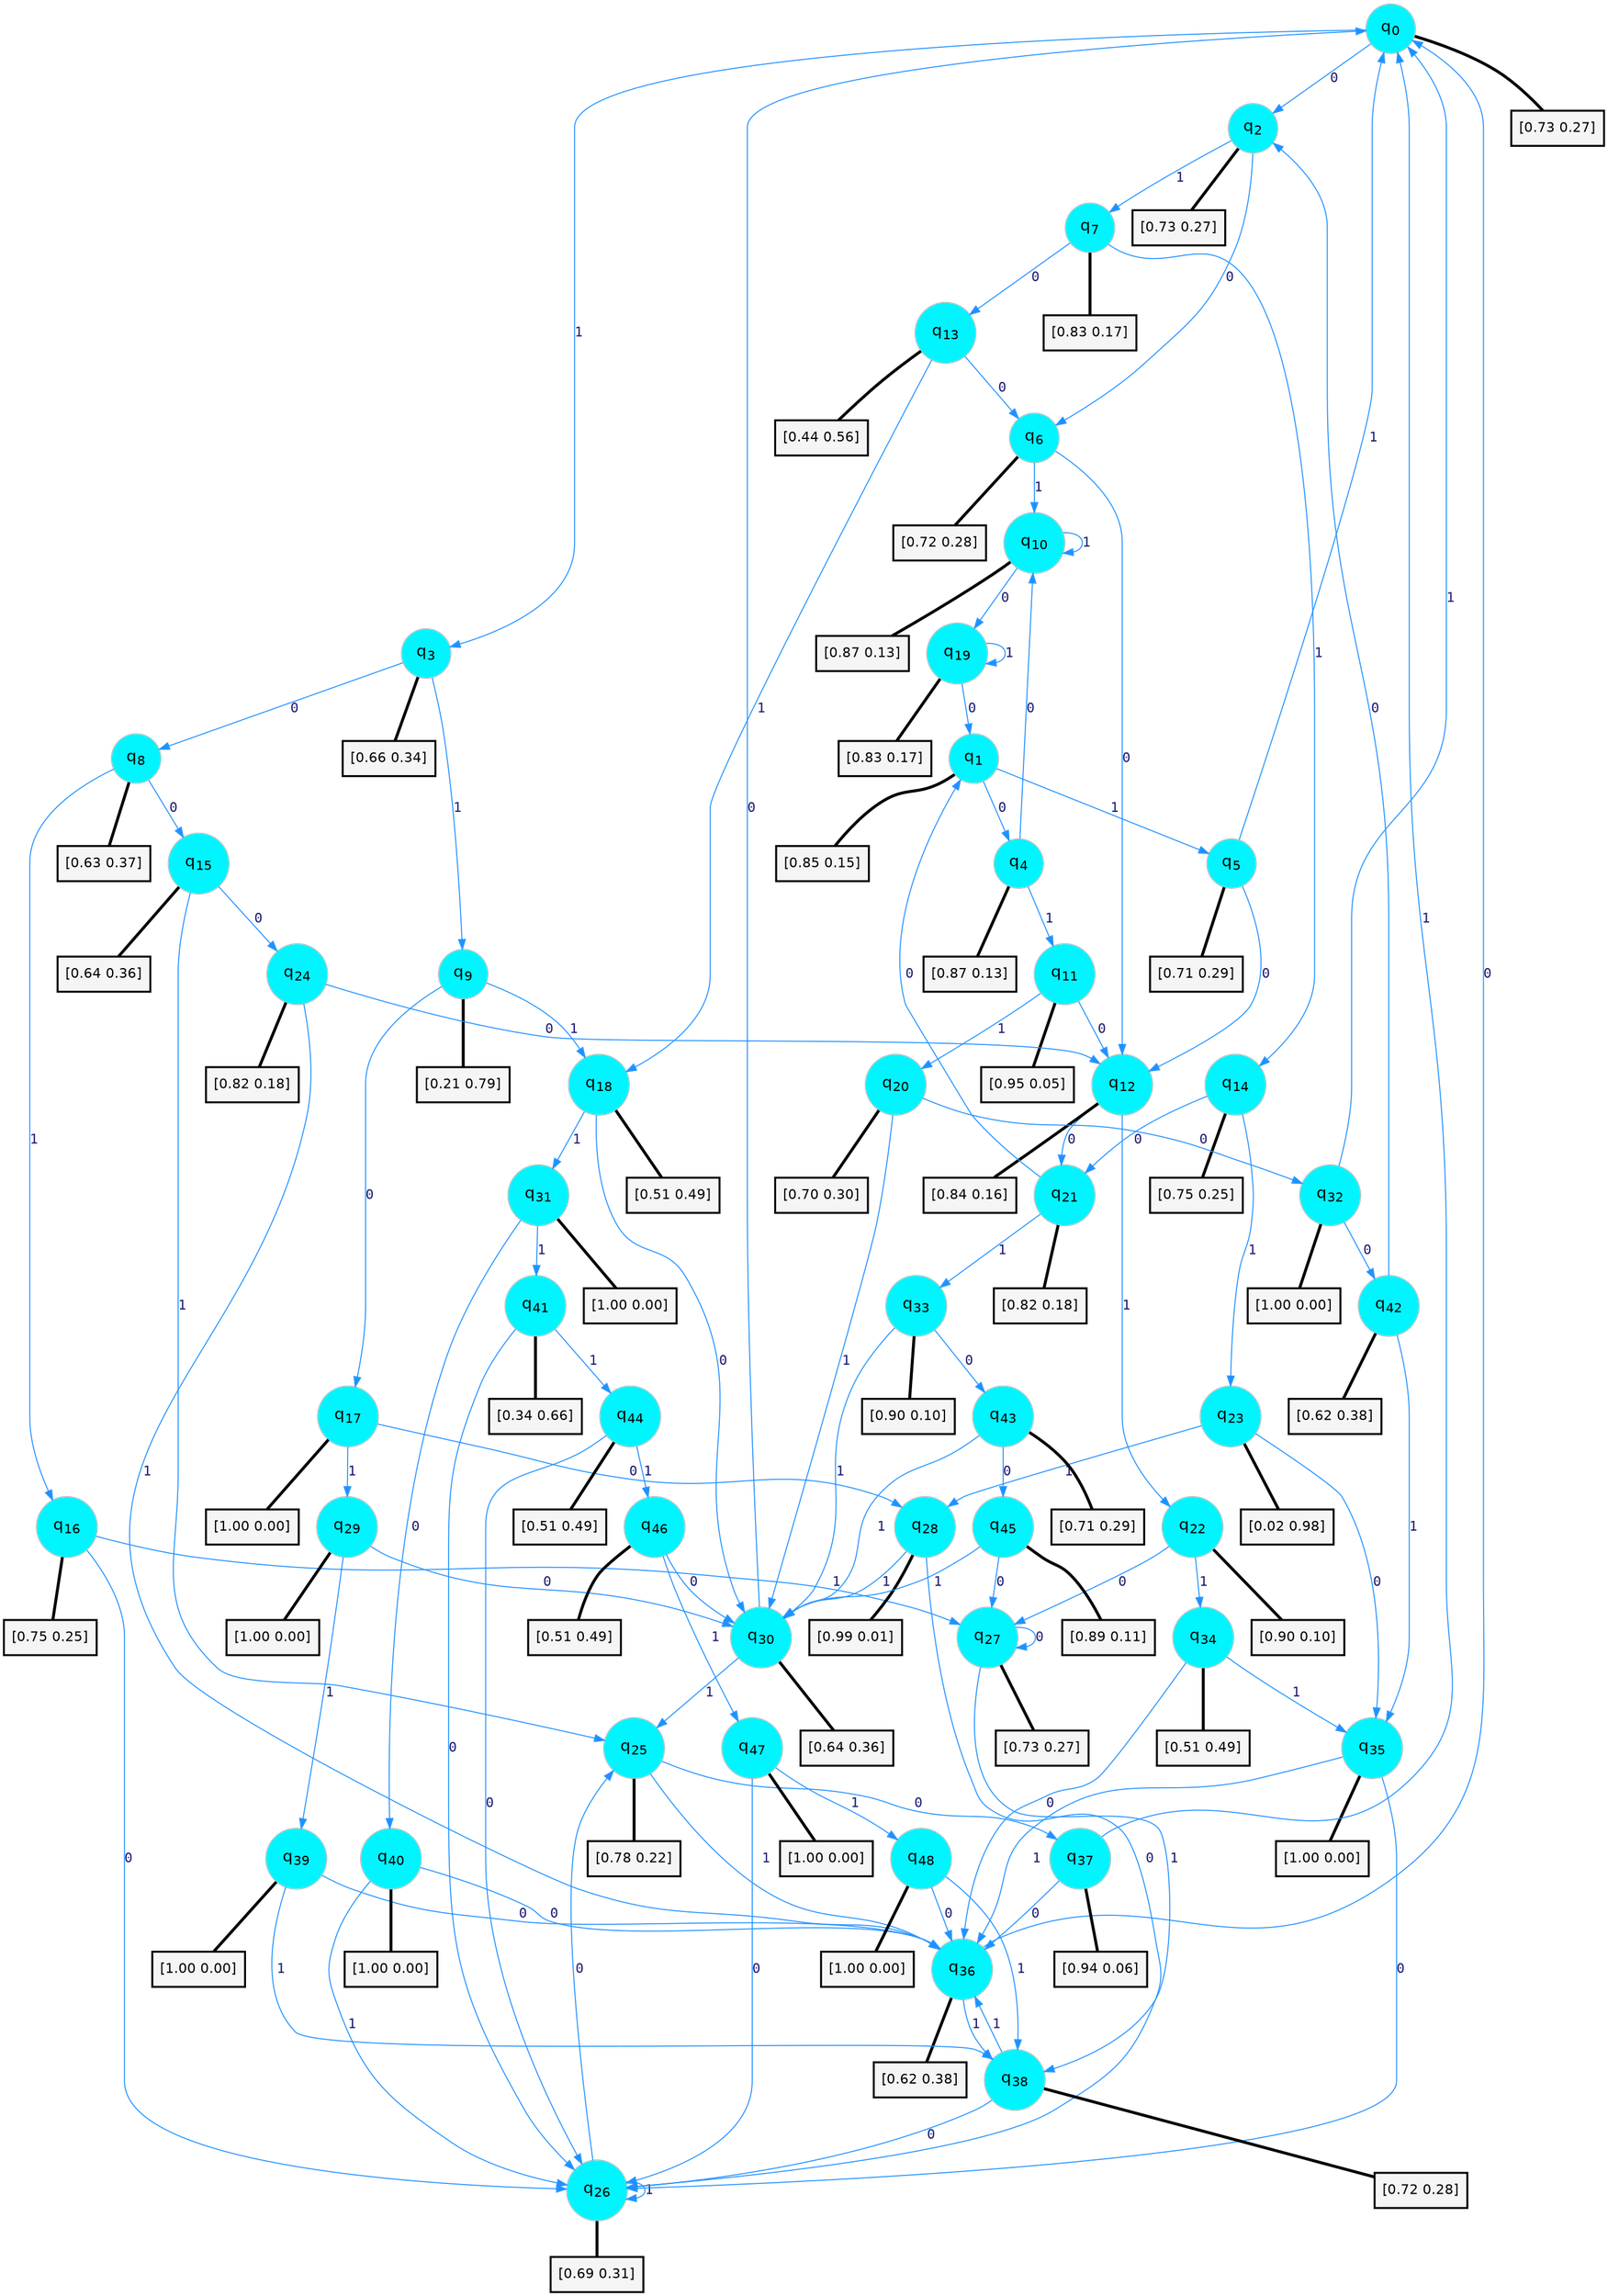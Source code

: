 digraph G {
graph [
bgcolor=transparent, dpi=300, rankdir=TD, size="40,25"];
node [
color=gray, fillcolor=turquoise1, fontcolor=black, fontname=Helvetica, fontsize=16, fontweight=bold, shape=circle, style=filled];
edge [
arrowsize=1, color=dodgerblue1, fontcolor=midnightblue, fontname=courier, fontweight=bold, penwidth=1, style=solid, weight=20];
0[label=<q<SUB>0</SUB>>];
1[label=<q<SUB>1</SUB>>];
2[label=<q<SUB>2</SUB>>];
3[label=<q<SUB>3</SUB>>];
4[label=<q<SUB>4</SUB>>];
5[label=<q<SUB>5</SUB>>];
6[label=<q<SUB>6</SUB>>];
7[label=<q<SUB>7</SUB>>];
8[label=<q<SUB>8</SUB>>];
9[label=<q<SUB>9</SUB>>];
10[label=<q<SUB>10</SUB>>];
11[label=<q<SUB>11</SUB>>];
12[label=<q<SUB>12</SUB>>];
13[label=<q<SUB>13</SUB>>];
14[label=<q<SUB>14</SUB>>];
15[label=<q<SUB>15</SUB>>];
16[label=<q<SUB>16</SUB>>];
17[label=<q<SUB>17</SUB>>];
18[label=<q<SUB>18</SUB>>];
19[label=<q<SUB>19</SUB>>];
20[label=<q<SUB>20</SUB>>];
21[label=<q<SUB>21</SUB>>];
22[label=<q<SUB>22</SUB>>];
23[label=<q<SUB>23</SUB>>];
24[label=<q<SUB>24</SUB>>];
25[label=<q<SUB>25</SUB>>];
26[label=<q<SUB>26</SUB>>];
27[label=<q<SUB>27</SUB>>];
28[label=<q<SUB>28</SUB>>];
29[label=<q<SUB>29</SUB>>];
30[label=<q<SUB>30</SUB>>];
31[label=<q<SUB>31</SUB>>];
32[label=<q<SUB>32</SUB>>];
33[label=<q<SUB>33</SUB>>];
34[label=<q<SUB>34</SUB>>];
35[label=<q<SUB>35</SUB>>];
36[label=<q<SUB>36</SUB>>];
37[label=<q<SUB>37</SUB>>];
38[label=<q<SUB>38</SUB>>];
39[label=<q<SUB>39</SUB>>];
40[label=<q<SUB>40</SUB>>];
41[label=<q<SUB>41</SUB>>];
42[label=<q<SUB>42</SUB>>];
43[label=<q<SUB>43</SUB>>];
44[label=<q<SUB>44</SUB>>];
45[label=<q<SUB>45</SUB>>];
46[label=<q<SUB>46</SUB>>];
47[label=<q<SUB>47</SUB>>];
48[label=<q<SUB>48</SUB>>];
49[label="[0.73 0.27]", shape=box,fontcolor=black, fontname=Helvetica, fontsize=14, penwidth=2, fillcolor=whitesmoke,color=black];
50[label="[0.85 0.15]", shape=box,fontcolor=black, fontname=Helvetica, fontsize=14, penwidth=2, fillcolor=whitesmoke,color=black];
51[label="[0.73 0.27]", shape=box,fontcolor=black, fontname=Helvetica, fontsize=14, penwidth=2, fillcolor=whitesmoke,color=black];
52[label="[0.66 0.34]", shape=box,fontcolor=black, fontname=Helvetica, fontsize=14, penwidth=2, fillcolor=whitesmoke,color=black];
53[label="[0.87 0.13]", shape=box,fontcolor=black, fontname=Helvetica, fontsize=14, penwidth=2, fillcolor=whitesmoke,color=black];
54[label="[0.71 0.29]", shape=box,fontcolor=black, fontname=Helvetica, fontsize=14, penwidth=2, fillcolor=whitesmoke,color=black];
55[label="[0.72 0.28]", shape=box,fontcolor=black, fontname=Helvetica, fontsize=14, penwidth=2, fillcolor=whitesmoke,color=black];
56[label="[0.83 0.17]", shape=box,fontcolor=black, fontname=Helvetica, fontsize=14, penwidth=2, fillcolor=whitesmoke,color=black];
57[label="[0.63 0.37]", shape=box,fontcolor=black, fontname=Helvetica, fontsize=14, penwidth=2, fillcolor=whitesmoke,color=black];
58[label="[0.21 0.79]", shape=box,fontcolor=black, fontname=Helvetica, fontsize=14, penwidth=2, fillcolor=whitesmoke,color=black];
59[label="[0.87 0.13]", shape=box,fontcolor=black, fontname=Helvetica, fontsize=14, penwidth=2, fillcolor=whitesmoke,color=black];
60[label="[0.95 0.05]", shape=box,fontcolor=black, fontname=Helvetica, fontsize=14, penwidth=2, fillcolor=whitesmoke,color=black];
61[label="[0.84 0.16]", shape=box,fontcolor=black, fontname=Helvetica, fontsize=14, penwidth=2, fillcolor=whitesmoke,color=black];
62[label="[0.44 0.56]", shape=box,fontcolor=black, fontname=Helvetica, fontsize=14, penwidth=2, fillcolor=whitesmoke,color=black];
63[label="[0.75 0.25]", shape=box,fontcolor=black, fontname=Helvetica, fontsize=14, penwidth=2, fillcolor=whitesmoke,color=black];
64[label="[0.64 0.36]", shape=box,fontcolor=black, fontname=Helvetica, fontsize=14, penwidth=2, fillcolor=whitesmoke,color=black];
65[label="[0.75 0.25]", shape=box,fontcolor=black, fontname=Helvetica, fontsize=14, penwidth=2, fillcolor=whitesmoke,color=black];
66[label="[1.00 0.00]", shape=box,fontcolor=black, fontname=Helvetica, fontsize=14, penwidth=2, fillcolor=whitesmoke,color=black];
67[label="[0.51 0.49]", shape=box,fontcolor=black, fontname=Helvetica, fontsize=14, penwidth=2, fillcolor=whitesmoke,color=black];
68[label="[0.83 0.17]", shape=box,fontcolor=black, fontname=Helvetica, fontsize=14, penwidth=2, fillcolor=whitesmoke,color=black];
69[label="[0.70 0.30]", shape=box,fontcolor=black, fontname=Helvetica, fontsize=14, penwidth=2, fillcolor=whitesmoke,color=black];
70[label="[0.82 0.18]", shape=box,fontcolor=black, fontname=Helvetica, fontsize=14, penwidth=2, fillcolor=whitesmoke,color=black];
71[label="[0.90 0.10]", shape=box,fontcolor=black, fontname=Helvetica, fontsize=14, penwidth=2, fillcolor=whitesmoke,color=black];
72[label="[0.02 0.98]", shape=box,fontcolor=black, fontname=Helvetica, fontsize=14, penwidth=2, fillcolor=whitesmoke,color=black];
73[label="[0.82 0.18]", shape=box,fontcolor=black, fontname=Helvetica, fontsize=14, penwidth=2, fillcolor=whitesmoke,color=black];
74[label="[0.78 0.22]", shape=box,fontcolor=black, fontname=Helvetica, fontsize=14, penwidth=2, fillcolor=whitesmoke,color=black];
75[label="[0.69 0.31]", shape=box,fontcolor=black, fontname=Helvetica, fontsize=14, penwidth=2, fillcolor=whitesmoke,color=black];
76[label="[0.73 0.27]", shape=box,fontcolor=black, fontname=Helvetica, fontsize=14, penwidth=2, fillcolor=whitesmoke,color=black];
77[label="[0.99 0.01]", shape=box,fontcolor=black, fontname=Helvetica, fontsize=14, penwidth=2, fillcolor=whitesmoke,color=black];
78[label="[1.00 0.00]", shape=box,fontcolor=black, fontname=Helvetica, fontsize=14, penwidth=2, fillcolor=whitesmoke,color=black];
79[label="[0.64 0.36]", shape=box,fontcolor=black, fontname=Helvetica, fontsize=14, penwidth=2, fillcolor=whitesmoke,color=black];
80[label="[1.00 0.00]", shape=box,fontcolor=black, fontname=Helvetica, fontsize=14, penwidth=2, fillcolor=whitesmoke,color=black];
81[label="[1.00 0.00]", shape=box,fontcolor=black, fontname=Helvetica, fontsize=14, penwidth=2, fillcolor=whitesmoke,color=black];
82[label="[0.90 0.10]", shape=box,fontcolor=black, fontname=Helvetica, fontsize=14, penwidth=2, fillcolor=whitesmoke,color=black];
83[label="[0.51 0.49]", shape=box,fontcolor=black, fontname=Helvetica, fontsize=14, penwidth=2, fillcolor=whitesmoke,color=black];
84[label="[1.00 0.00]", shape=box,fontcolor=black, fontname=Helvetica, fontsize=14, penwidth=2, fillcolor=whitesmoke,color=black];
85[label="[0.62 0.38]", shape=box,fontcolor=black, fontname=Helvetica, fontsize=14, penwidth=2, fillcolor=whitesmoke,color=black];
86[label="[0.94 0.06]", shape=box,fontcolor=black, fontname=Helvetica, fontsize=14, penwidth=2, fillcolor=whitesmoke,color=black];
87[label="[0.72 0.28]", shape=box,fontcolor=black, fontname=Helvetica, fontsize=14, penwidth=2, fillcolor=whitesmoke,color=black];
88[label="[1.00 0.00]", shape=box,fontcolor=black, fontname=Helvetica, fontsize=14, penwidth=2, fillcolor=whitesmoke,color=black];
89[label="[1.00 0.00]", shape=box,fontcolor=black, fontname=Helvetica, fontsize=14, penwidth=2, fillcolor=whitesmoke,color=black];
90[label="[0.34 0.66]", shape=box,fontcolor=black, fontname=Helvetica, fontsize=14, penwidth=2, fillcolor=whitesmoke,color=black];
91[label="[0.62 0.38]", shape=box,fontcolor=black, fontname=Helvetica, fontsize=14, penwidth=2, fillcolor=whitesmoke,color=black];
92[label="[0.71 0.29]", shape=box,fontcolor=black, fontname=Helvetica, fontsize=14, penwidth=2, fillcolor=whitesmoke,color=black];
93[label="[0.51 0.49]", shape=box,fontcolor=black, fontname=Helvetica, fontsize=14, penwidth=2, fillcolor=whitesmoke,color=black];
94[label="[0.89 0.11]", shape=box,fontcolor=black, fontname=Helvetica, fontsize=14, penwidth=2, fillcolor=whitesmoke,color=black];
95[label="[0.51 0.49]", shape=box,fontcolor=black, fontname=Helvetica, fontsize=14, penwidth=2, fillcolor=whitesmoke,color=black];
96[label="[1.00 0.00]", shape=box,fontcolor=black, fontname=Helvetica, fontsize=14, penwidth=2, fillcolor=whitesmoke,color=black];
97[label="[1.00 0.00]", shape=box,fontcolor=black, fontname=Helvetica, fontsize=14, penwidth=2, fillcolor=whitesmoke,color=black];
0->2 [label=0];
0->3 [label=1];
0->49 [arrowhead=none, penwidth=3,color=black];
1->4 [label=0];
1->5 [label=1];
1->50 [arrowhead=none, penwidth=3,color=black];
2->6 [label=0];
2->7 [label=1];
2->51 [arrowhead=none, penwidth=3,color=black];
3->8 [label=0];
3->9 [label=1];
3->52 [arrowhead=none, penwidth=3,color=black];
4->10 [label=0];
4->11 [label=1];
4->53 [arrowhead=none, penwidth=3,color=black];
5->12 [label=0];
5->0 [label=1];
5->54 [arrowhead=none, penwidth=3,color=black];
6->12 [label=0];
6->10 [label=1];
6->55 [arrowhead=none, penwidth=3,color=black];
7->13 [label=0];
7->14 [label=1];
7->56 [arrowhead=none, penwidth=3,color=black];
8->15 [label=0];
8->16 [label=1];
8->57 [arrowhead=none, penwidth=3,color=black];
9->17 [label=0];
9->18 [label=1];
9->58 [arrowhead=none, penwidth=3,color=black];
10->19 [label=0];
10->10 [label=1];
10->59 [arrowhead=none, penwidth=3,color=black];
11->12 [label=0];
11->20 [label=1];
11->60 [arrowhead=none, penwidth=3,color=black];
12->21 [label=0];
12->22 [label=1];
12->61 [arrowhead=none, penwidth=3,color=black];
13->6 [label=0];
13->18 [label=1];
13->62 [arrowhead=none, penwidth=3,color=black];
14->21 [label=0];
14->23 [label=1];
14->63 [arrowhead=none, penwidth=3,color=black];
15->24 [label=0];
15->25 [label=1];
15->64 [arrowhead=none, penwidth=3,color=black];
16->26 [label=0];
16->27 [label=1];
16->65 [arrowhead=none, penwidth=3,color=black];
17->28 [label=0];
17->29 [label=1];
17->66 [arrowhead=none, penwidth=3,color=black];
18->30 [label=0];
18->31 [label=1];
18->67 [arrowhead=none, penwidth=3,color=black];
19->1 [label=0];
19->19 [label=1];
19->68 [arrowhead=none, penwidth=3,color=black];
20->32 [label=0];
20->30 [label=1];
20->69 [arrowhead=none, penwidth=3,color=black];
21->1 [label=0];
21->33 [label=1];
21->70 [arrowhead=none, penwidth=3,color=black];
22->27 [label=0];
22->34 [label=1];
22->71 [arrowhead=none, penwidth=3,color=black];
23->35 [label=0];
23->28 [label=1];
23->72 [arrowhead=none, penwidth=3,color=black];
24->12 [label=0];
24->36 [label=1];
24->73 [arrowhead=none, penwidth=3,color=black];
25->37 [label=0];
25->36 [label=1];
25->74 [arrowhead=none, penwidth=3,color=black];
26->25 [label=0];
26->26 [label=1];
26->75 [arrowhead=none, penwidth=3,color=black];
27->27 [label=0];
27->38 [label=1];
27->76 [arrowhead=none, penwidth=3,color=black];
28->26 [label=0];
28->30 [label=1];
28->77 [arrowhead=none, penwidth=3,color=black];
29->30 [label=0];
29->39 [label=1];
29->78 [arrowhead=none, penwidth=3,color=black];
30->0 [label=0];
30->25 [label=1];
30->79 [arrowhead=none, penwidth=3,color=black];
31->40 [label=0];
31->41 [label=1];
31->80 [arrowhead=none, penwidth=3,color=black];
32->42 [label=0];
32->0 [label=1];
32->81 [arrowhead=none, penwidth=3,color=black];
33->43 [label=0];
33->30 [label=1];
33->82 [arrowhead=none, penwidth=3,color=black];
34->36 [label=0];
34->35 [label=1];
34->83 [arrowhead=none, penwidth=3,color=black];
35->26 [label=0];
35->36 [label=1];
35->84 [arrowhead=none, penwidth=3,color=black];
36->0 [label=0];
36->38 [label=1];
36->85 [arrowhead=none, penwidth=3,color=black];
37->36 [label=0];
37->0 [label=1];
37->86 [arrowhead=none, penwidth=3,color=black];
38->26 [label=0];
38->36 [label=1];
38->87 [arrowhead=none, penwidth=3,color=black];
39->36 [label=0];
39->38 [label=1];
39->88 [arrowhead=none, penwidth=3,color=black];
40->36 [label=0];
40->26 [label=1];
40->89 [arrowhead=none, penwidth=3,color=black];
41->26 [label=0];
41->44 [label=1];
41->90 [arrowhead=none, penwidth=3,color=black];
42->2 [label=0];
42->35 [label=1];
42->91 [arrowhead=none, penwidth=3,color=black];
43->45 [label=0];
43->30 [label=1];
43->92 [arrowhead=none, penwidth=3,color=black];
44->26 [label=0];
44->46 [label=1];
44->93 [arrowhead=none, penwidth=3,color=black];
45->27 [label=0];
45->30 [label=1];
45->94 [arrowhead=none, penwidth=3,color=black];
46->30 [label=0];
46->47 [label=1];
46->95 [arrowhead=none, penwidth=3,color=black];
47->26 [label=0];
47->48 [label=1];
47->96 [arrowhead=none, penwidth=3,color=black];
48->36 [label=0];
48->38 [label=1];
48->97 [arrowhead=none, penwidth=3,color=black];
}
